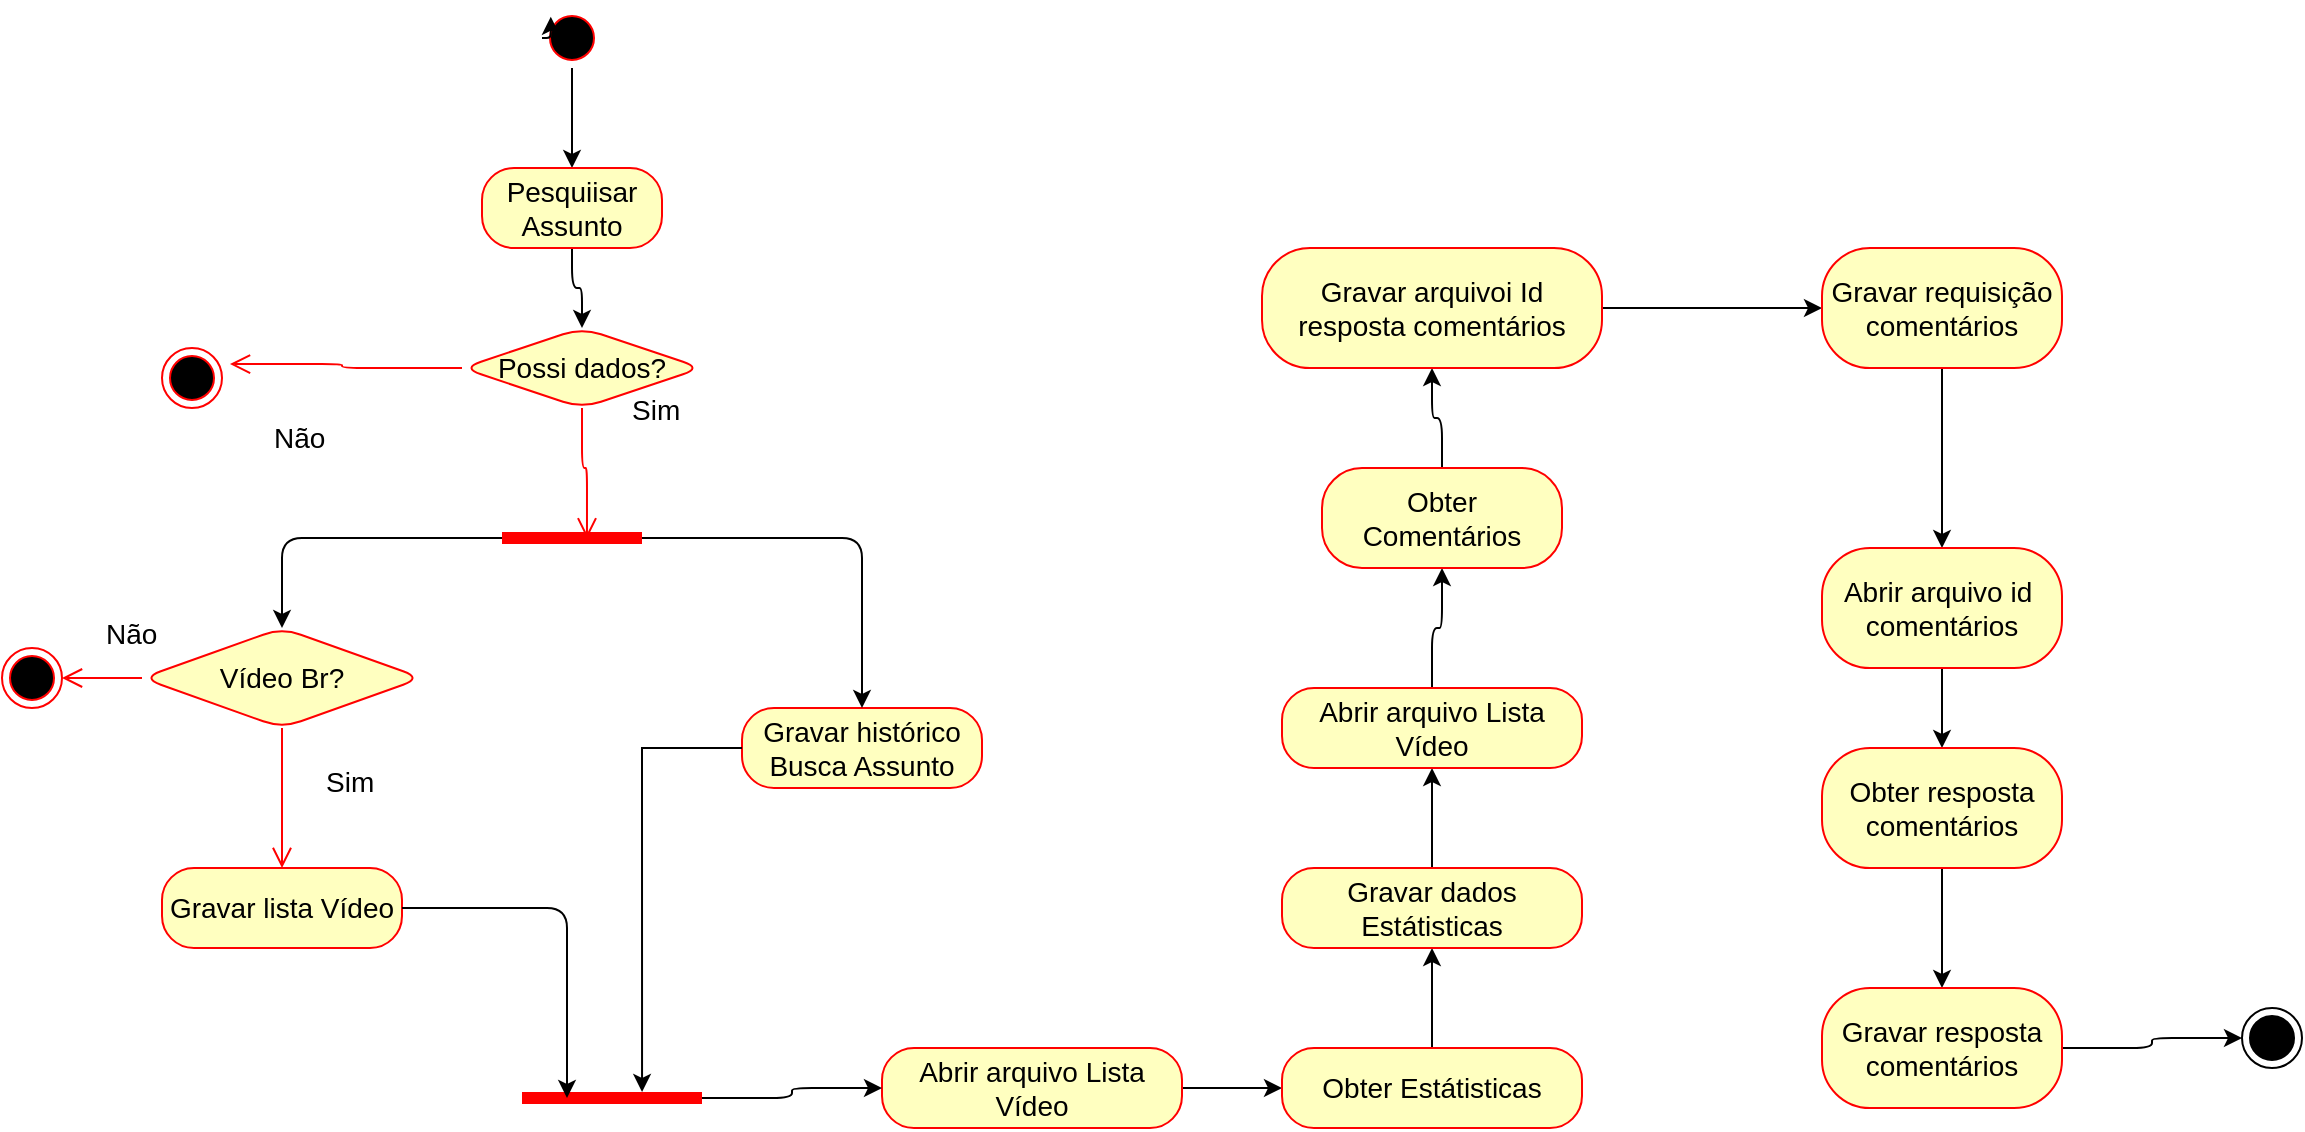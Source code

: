 <mxfile version="23.1.5" type="device">
  <diagram name="Page-1" id="e7e014a7-5840-1c2e-5031-d8a46d1fe8dd">
    <mxGraphModel dx="2603" dy="835" grid="1" gridSize="10" guides="1" tooltips="1" connect="1" arrows="1" fold="1" page="1" pageScale="1" pageWidth="1169" pageHeight="826" background="none" math="0" shadow="0">
      <root>
        <mxCell id="0" />
        <mxCell id="1" parent="0" />
        <mxCell id="3H6qdyT3JAG9_fp3Z6Za-46" style="edgeStyle=orthogonalEdgeStyle;rounded=1;orthogonalLoop=1;jettySize=auto;html=1;fontSize=14;" parent="1" source="3H6qdyT3JAG9_fp3Z6Za-42" target="3H6qdyT3JAG9_fp3Z6Za-44" edge="1">
          <mxGeometry relative="1" as="geometry" />
        </mxCell>
        <mxCell id="3H6qdyT3JAG9_fp3Z6Za-42" value="" style="ellipse;html=1;shape=startState;fillColor=#000000;strokeColor=#ff0000;fontSize=14;rounded=1;" parent="1" vertex="1">
          <mxGeometry x="-250" y="30" width="30" height="30" as="geometry" />
        </mxCell>
        <mxCell id="3H6qdyT3JAG9_fp3Z6Za-97" value="" style="edgeStyle=orthogonalEdgeStyle;rounded=1;orthogonalLoop=1;jettySize=auto;html=1;fontSize=14;" parent="1" source="3H6qdyT3JAG9_fp3Z6Za-44" target="3H6qdyT3JAG9_fp3Z6Za-94" edge="1">
          <mxGeometry relative="1" as="geometry" />
        </mxCell>
        <mxCell id="3H6qdyT3JAG9_fp3Z6Za-44" value="Pesquiisar Assunto" style="rounded=1;whiteSpace=wrap;html=1;arcSize=40;fontColor=#000000;fillColor=#ffffc0;strokeColor=#ff0000;fontSize=14;" parent="1" vertex="1">
          <mxGeometry x="-280" y="110" width="90" height="40" as="geometry" />
        </mxCell>
        <mxCell id="3H6qdyT3JAG9_fp3Z6Za-48" value="Vídeo Br?" style="rhombus;whiteSpace=wrap;html=1;fontColor=#000000;fillColor=#ffffc0;strokeColor=#ff0000;fontSize=14;rounded=1;" parent="1" vertex="1">
          <mxGeometry x="-450" y="340" width="140" height="50" as="geometry" />
        </mxCell>
        <mxCell id="3H6qdyT3JAG9_fp3Z6Za-49" value="Não" style="edgeStyle=orthogonalEdgeStyle;html=1;align=left;verticalAlign=bottom;endArrow=open;endSize=8;strokeColor=#ff0000;rounded=1;fontSize=14;" parent="1" source="3H6qdyT3JAG9_fp3Z6Za-48" target="3H6qdyT3JAG9_fp3Z6Za-57" edge="1">
          <mxGeometry x="-1" y="-97" relative="1" as="geometry">
            <mxPoint x="137.5" y="210" as="targetPoint" />
            <mxPoint x="7" y="-36" as="offset" />
          </mxGeometry>
        </mxCell>
        <mxCell id="3H6qdyT3JAG9_fp3Z6Za-50" value="Sim" style="edgeStyle=orthogonalEdgeStyle;html=1;align=left;verticalAlign=top;endArrow=open;endSize=8;strokeColor=#ff0000;rounded=1;fontSize=14;" parent="1" source="3H6qdyT3JAG9_fp3Z6Za-48" target="3H6qdyT3JAG9_fp3Z6Za-56" edge="1">
          <mxGeometry x="-1" y="97" relative="1" as="geometry">
            <mxPoint x="-429.38" y="574.5" as="targetPoint" />
            <mxPoint x="90" y="-60" as="offset" />
          </mxGeometry>
        </mxCell>
        <mxCell id="3H6qdyT3JAG9_fp3Z6Za-53" value="Gravar histórico Busca Assunto" style="rounded=1;whiteSpace=wrap;html=1;arcSize=40;fontColor=#000000;fillColor=#ffffc0;strokeColor=#ff0000;fontSize=14;" parent="1" vertex="1">
          <mxGeometry x="-150" y="380" width="120" height="40" as="geometry" />
        </mxCell>
        <mxCell id="3H6qdyT3JAG9_fp3Z6Za-56" value="" style="ellipse;html=1;shape=endState;fillColor=#000000;strokeColor=#ff0000;fontSize=14;rounded=1;" parent="1" vertex="1">
          <mxGeometry x="-520" y="350" width="30" height="30" as="geometry" />
        </mxCell>
        <mxCell id="3H6qdyT3JAG9_fp3Z6Za-57" value="Gravar lista Vídeo" style="rounded=1;whiteSpace=wrap;html=1;arcSize=40;fontColor=#000000;fillColor=#ffffc0;strokeColor=#ff0000;fontSize=14;" parent="1" vertex="1">
          <mxGeometry x="-440" y="460" width="120" height="40" as="geometry" />
        </mxCell>
        <mxCell id="3H6qdyT3JAG9_fp3Z6Za-58" style="edgeStyle=orthogonalEdgeStyle;rounded=1;orthogonalLoop=1;jettySize=auto;html=1;exitX=0;exitY=0.5;exitDx=0;exitDy=0;entryX=0;entryY=0;entryDx=0;entryDy=0;fontSize=14;" parent="1" source="3H6qdyT3JAG9_fp3Z6Za-42" target="3H6qdyT3JAG9_fp3Z6Za-42" edge="1">
          <mxGeometry relative="1" as="geometry" />
        </mxCell>
        <mxCell id="3H6qdyT3JAG9_fp3Z6Za-128" style="edgeStyle=orthogonalEdgeStyle;rounded=1;orthogonalLoop=1;jettySize=auto;html=1;fontSize=14;" parent="1" source="3H6qdyT3JAG9_fp3Z6Za-65" target="3H6qdyT3JAG9_fp3Z6Za-91" edge="1">
          <mxGeometry relative="1" as="geometry" />
        </mxCell>
        <mxCell id="3H6qdyT3JAG9_fp3Z6Za-65" value="Abrir arquivo Lista Vídeo" style="rounded=1;whiteSpace=wrap;html=1;arcSize=40;fontColor=#000000;fillColor=#ffffc0;strokeColor=#ff0000;fontSize=14;" parent="1" vertex="1">
          <mxGeometry x="-80" y="550" width="150" height="40" as="geometry" />
        </mxCell>
        <mxCell id="3H6qdyT3JAG9_fp3Z6Za-127" value="" style="edgeStyle=orthogonalEdgeStyle;rounded=1;orthogonalLoop=1;jettySize=auto;html=1;fontSize=14;" parent="1" source="3H6qdyT3JAG9_fp3Z6Za-72" target="3H6qdyT3JAG9_fp3Z6Za-65" edge="1">
          <mxGeometry relative="1" as="geometry" />
        </mxCell>
        <mxCell id="3H6qdyT3JAG9_fp3Z6Za-72" value="" style="shape=line;html=1;strokeWidth=6;strokeColor=#ff0000;rotation=0;fontSize=14;rounded=1;" parent="1" vertex="1">
          <mxGeometry x="-260" y="570" width="90" height="10" as="geometry" />
        </mxCell>
        <mxCell id="3H6qdyT3JAG9_fp3Z6Za-119" style="edgeStyle=orthogonalEdgeStyle;rounded=1;orthogonalLoop=1;jettySize=auto;html=1;entryX=0.5;entryY=0;entryDx=0;entryDy=0;fontSize=14;" parent="1" source="3H6qdyT3JAG9_fp3Z6Za-85" target="3H6qdyT3JAG9_fp3Z6Za-48" edge="1">
          <mxGeometry relative="1" as="geometry" />
        </mxCell>
        <mxCell id="3H6qdyT3JAG9_fp3Z6Za-120" style="edgeStyle=orthogonalEdgeStyle;rounded=1;orthogonalLoop=1;jettySize=auto;html=1;exitX=0.75;exitY=0.5;exitDx=0;exitDy=0;exitPerimeter=0;fontSize=14;" parent="1" source="3H6qdyT3JAG9_fp3Z6Za-85" target="3H6qdyT3JAG9_fp3Z6Za-53" edge="1">
          <mxGeometry relative="1" as="geometry" />
        </mxCell>
        <mxCell id="3H6qdyT3JAG9_fp3Z6Za-85" value="" style="shape=line;html=1;strokeWidth=6;strokeColor=#ff0000;rotation=0;fontSize=14;rounded=1;" parent="1" vertex="1">
          <mxGeometry x="-270" y="290" width="70" height="10" as="geometry" />
        </mxCell>
        <mxCell id="3H6qdyT3JAG9_fp3Z6Za-129" style="edgeStyle=orthogonalEdgeStyle;rounded=1;orthogonalLoop=1;jettySize=auto;html=1;fontSize=14;" parent="1" source="3H6qdyT3JAG9_fp3Z6Za-91" target="3H6qdyT3JAG9_fp3Z6Za-101" edge="1">
          <mxGeometry relative="1" as="geometry" />
        </mxCell>
        <mxCell id="3H6qdyT3JAG9_fp3Z6Za-91" value="Obter Estátisticas" style="rounded=1;whiteSpace=wrap;html=1;arcSize=40;fontColor=#000000;fillColor=#ffffc0;strokeColor=#ff0000;fontSize=14;" parent="1" vertex="1">
          <mxGeometry x="120" y="550" width="150" height="40" as="geometry" />
        </mxCell>
        <mxCell id="3H6qdyT3JAG9_fp3Z6Za-94" value="Possi dados?" style="rhombus;whiteSpace=wrap;html=1;fontColor=#000000;fillColor=#ffffc0;strokeColor=#ff0000;fontSize=14;rounded=1;" parent="1" vertex="1">
          <mxGeometry x="-290" y="190" width="120" height="40" as="geometry" />
        </mxCell>
        <mxCell id="3H6qdyT3JAG9_fp3Z6Za-95" value="Sim" style="edgeStyle=orthogonalEdgeStyle;html=1;align=left;verticalAlign=bottom;endArrow=open;endSize=8;strokeColor=#ff0000;rounded=1;entryX=0.607;entryY=0.519;entryDx=0;entryDy=0;entryPerimeter=0;fontSize=14;" parent="1" source="3H6qdyT3JAG9_fp3Z6Za-94" target="3H6qdyT3JAG9_fp3Z6Za-85" edge="1">
          <mxGeometry x="-0.646" y="23" relative="1" as="geometry">
            <mxPoint x="170" y="240" as="targetPoint" />
            <mxPoint as="offset" />
          </mxGeometry>
        </mxCell>
        <mxCell id="3H6qdyT3JAG9_fp3Z6Za-96" value="Não" style="edgeStyle=orthogonalEdgeStyle;html=1;align=left;verticalAlign=top;endArrow=open;endSize=8;strokeColor=#ff0000;rounded=1;entryX=1.133;entryY=0.267;entryDx=0;entryDy=0;entryPerimeter=0;fontSize=14;" parent="1" source="3H6qdyT3JAG9_fp3Z6Za-94" target="3H6qdyT3JAG9_fp3Z6Za-98" edge="1">
          <mxGeometry x="0.67" y="22" relative="1" as="geometry">
            <mxPoint x="-215" y="310" as="targetPoint" />
            <mxPoint as="offset" />
          </mxGeometry>
        </mxCell>
        <mxCell id="3H6qdyT3JAG9_fp3Z6Za-98" value="" style="ellipse;html=1;shape=endState;fillColor=#000000;strokeColor=#ff0000;fontSize=14;rounded=1;" parent="1" vertex="1">
          <mxGeometry x="-440" y="200" width="30" height="30" as="geometry" />
        </mxCell>
        <mxCell id="3H6qdyT3JAG9_fp3Z6Za-130" value="" style="edgeStyle=orthogonalEdgeStyle;rounded=1;orthogonalLoop=1;jettySize=auto;html=1;fontSize=14;" parent="1" source="3H6qdyT3JAG9_fp3Z6Za-101" target="3H6qdyT3JAG9_fp3Z6Za-103" edge="1">
          <mxGeometry relative="1" as="geometry" />
        </mxCell>
        <mxCell id="3H6qdyT3JAG9_fp3Z6Za-101" value="Gravar dados Estátisticas" style="rounded=1;whiteSpace=wrap;html=1;arcSize=40;fontColor=#000000;fillColor=#ffffc0;strokeColor=#ff0000;fontSize=14;" parent="1" vertex="1">
          <mxGeometry x="120" y="460" width="150" height="40" as="geometry" />
        </mxCell>
        <mxCell id="3H6qdyT3JAG9_fp3Z6Za-105" value="" style="edgeStyle=orthogonalEdgeStyle;rounded=1;orthogonalLoop=1;jettySize=auto;html=1;fontSize=14;" parent="1" source="3H6qdyT3JAG9_fp3Z6Za-103" target="3H6qdyT3JAG9_fp3Z6Za-104" edge="1">
          <mxGeometry relative="1" as="geometry" />
        </mxCell>
        <mxCell id="3H6qdyT3JAG9_fp3Z6Za-103" value="Abrir arquivo Lista Vídeo" style="rounded=1;whiteSpace=wrap;html=1;arcSize=40;fontColor=#000000;fillColor=#ffffc0;strokeColor=#ff0000;fontSize=14;" parent="1" vertex="1">
          <mxGeometry x="120" y="370" width="150" height="40" as="geometry" />
        </mxCell>
        <mxCell id="3H6qdyT3JAG9_fp3Z6Za-109" value="" style="edgeStyle=orthogonalEdgeStyle;rounded=1;orthogonalLoop=1;jettySize=auto;html=1;fontSize=14;" parent="1" source="3H6qdyT3JAG9_fp3Z6Za-104" target="3H6qdyT3JAG9_fp3Z6Za-108" edge="1">
          <mxGeometry relative="1" as="geometry">
            <mxPoint x="402.5" y="230" as="targetPoint" />
          </mxGeometry>
        </mxCell>
        <mxCell id="3H6qdyT3JAG9_fp3Z6Za-104" value="Obter Comentários" style="whiteSpace=wrap;html=1;fillColor=#ffffc0;strokeColor=#ff0000;fontColor=#000000;rounded=1;arcSize=40;fontSize=14;" parent="1" vertex="1">
          <mxGeometry x="140" y="260" width="120" height="50" as="geometry" />
        </mxCell>
        <mxCell id="3H6qdyT3JAG9_fp3Z6Za-132" value="" style="edgeStyle=orthogonalEdgeStyle;rounded=1;orthogonalLoop=1;jettySize=auto;html=1;fontSize=14;" parent="1" source="3H6qdyT3JAG9_fp3Z6Za-108" target="3H6qdyT3JAG9_fp3Z6Za-131" edge="1">
          <mxGeometry relative="1" as="geometry" />
        </mxCell>
        <mxCell id="3H6qdyT3JAG9_fp3Z6Za-108" value="Gravar arquivoi Id resposta comentários" style="rounded=1;whiteSpace=wrap;html=1;fillColor=#ffffc0;strokeColor=#ff0000;fontColor=#000000;arcSize=40;fontSize=14;" parent="1" vertex="1">
          <mxGeometry x="110" y="150" width="170" height="60" as="geometry" />
        </mxCell>
        <mxCell id="3H6qdyT3JAG9_fp3Z6Za-123" style="edgeStyle=orthogonalEdgeStyle;rounded=1;orthogonalLoop=1;jettySize=auto;html=1;entryX=0.25;entryY=0.5;entryDx=0;entryDy=0;entryPerimeter=0;fontSize=14;" parent="1" source="3H6qdyT3JAG9_fp3Z6Za-57" target="3H6qdyT3JAG9_fp3Z6Za-72" edge="1">
          <mxGeometry relative="1" as="geometry" />
        </mxCell>
        <mxCell id="3H6qdyT3JAG9_fp3Z6Za-134" value="" style="edgeStyle=orthogonalEdgeStyle;rounded=1;orthogonalLoop=1;jettySize=auto;html=1;fontSize=14;" parent="1" source="3H6qdyT3JAG9_fp3Z6Za-131" target="3H6qdyT3JAG9_fp3Z6Za-133" edge="1">
          <mxGeometry relative="1" as="geometry" />
        </mxCell>
        <mxCell id="3H6qdyT3JAG9_fp3Z6Za-131" value="Gravar requisição comentários" style="rounded=1;whiteSpace=wrap;html=1;fillColor=#ffffc0;strokeColor=#ff0000;fontColor=#000000;arcSize=40;fontSize=14;" parent="1" vertex="1">
          <mxGeometry x="390" y="150" width="120" height="60" as="geometry" />
        </mxCell>
        <mxCell id="3H6qdyT3JAG9_fp3Z6Za-136" style="edgeStyle=orthogonalEdgeStyle;rounded=1;orthogonalLoop=1;jettySize=auto;html=1;fontSize=14;" parent="1" source="3H6qdyT3JAG9_fp3Z6Za-133" target="3H6qdyT3JAG9_fp3Z6Za-135" edge="1">
          <mxGeometry relative="1" as="geometry" />
        </mxCell>
        <mxCell id="3H6qdyT3JAG9_fp3Z6Za-133" value="Abrir arquivo id&amp;nbsp; comentários" style="rounded=1;whiteSpace=wrap;html=1;fillColor=#ffffc0;strokeColor=#ff0000;fontColor=#000000;arcSize=40;fontSize=14;" parent="1" vertex="1">
          <mxGeometry x="390" y="300" width="120" height="60" as="geometry" />
        </mxCell>
        <mxCell id="3H6qdyT3JAG9_fp3Z6Za-138" style="edgeStyle=orthogonalEdgeStyle;rounded=1;orthogonalLoop=1;jettySize=auto;html=1;fontSize=14;" parent="1" source="3H6qdyT3JAG9_fp3Z6Za-135" target="3H6qdyT3JAG9_fp3Z6Za-137" edge="1">
          <mxGeometry relative="1" as="geometry" />
        </mxCell>
        <mxCell id="3H6qdyT3JAG9_fp3Z6Za-135" value="Obter resposta comentários" style="rounded=1;whiteSpace=wrap;html=1;fillColor=#ffffc0;strokeColor=#ff0000;fontColor=#000000;arcSize=40;fontSize=14;" parent="1" vertex="1">
          <mxGeometry x="390" y="400" width="120" height="60" as="geometry" />
        </mxCell>
        <mxCell id="3H6qdyT3JAG9_fp3Z6Za-140" style="edgeStyle=orthogonalEdgeStyle;rounded=1;orthogonalLoop=1;jettySize=auto;html=1;" parent="1" source="3H6qdyT3JAG9_fp3Z6Za-137" target="3H6qdyT3JAG9_fp3Z6Za-141" edge="1">
          <mxGeometry relative="1" as="geometry">
            <mxPoint x="630" y="545" as="targetPoint" />
          </mxGeometry>
        </mxCell>
        <mxCell id="3H6qdyT3JAG9_fp3Z6Za-137" value="Gravar resposta comentários" style="rounded=1;whiteSpace=wrap;html=1;fillColor=#ffffc0;strokeColor=#ff0000;fontColor=#000000;arcSize=40;fontSize=14;" parent="1" vertex="1">
          <mxGeometry x="390" y="520" width="120" height="60" as="geometry" />
        </mxCell>
        <mxCell id="3H6qdyT3JAG9_fp3Z6Za-141" value="" style="ellipse;html=1;shape=endState;fillColor=strokeColor;rounded=1;" parent="1" vertex="1">
          <mxGeometry x="600" y="530" width="30" height="30" as="geometry" />
        </mxCell>
        <mxCell id="PbOtcmrWueIGVK_agF0T-1" style="edgeStyle=orthogonalEdgeStyle;rounded=0;orthogonalLoop=1;jettySize=auto;html=1;entryX=0.667;entryY=0.2;entryDx=0;entryDy=0;entryPerimeter=0;" edge="1" parent="1" source="3H6qdyT3JAG9_fp3Z6Za-53" target="3H6qdyT3JAG9_fp3Z6Za-72">
          <mxGeometry relative="1" as="geometry" />
        </mxCell>
      </root>
    </mxGraphModel>
  </diagram>
</mxfile>
